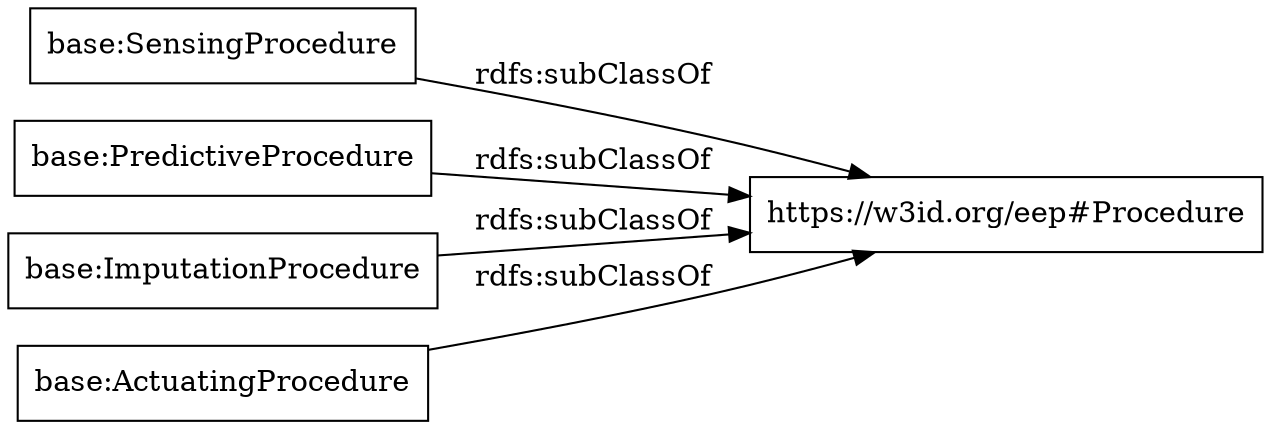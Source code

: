 digraph ar2dtool_diagram { 
rankdir=LR;
size="1000"
node [shape = rectangle, color="black"]; "base:SensingProcedure" "base:PredictiveProcedure" "base:ImputationProcedure" "base:ActuatingProcedure" "https://w3id.org/eep#Procedure" ; /*classes style*/
	"base:SensingProcedure" -> "https://w3id.org/eep#Procedure" [ label = "rdfs:subClassOf" ];
	"base:ActuatingProcedure" -> "https://w3id.org/eep#Procedure" [ label = "rdfs:subClassOf" ];
	"base:ImputationProcedure" -> "https://w3id.org/eep#Procedure" [ label = "rdfs:subClassOf" ];
	"base:PredictiveProcedure" -> "https://w3id.org/eep#Procedure" [ label = "rdfs:subClassOf" ];

}
